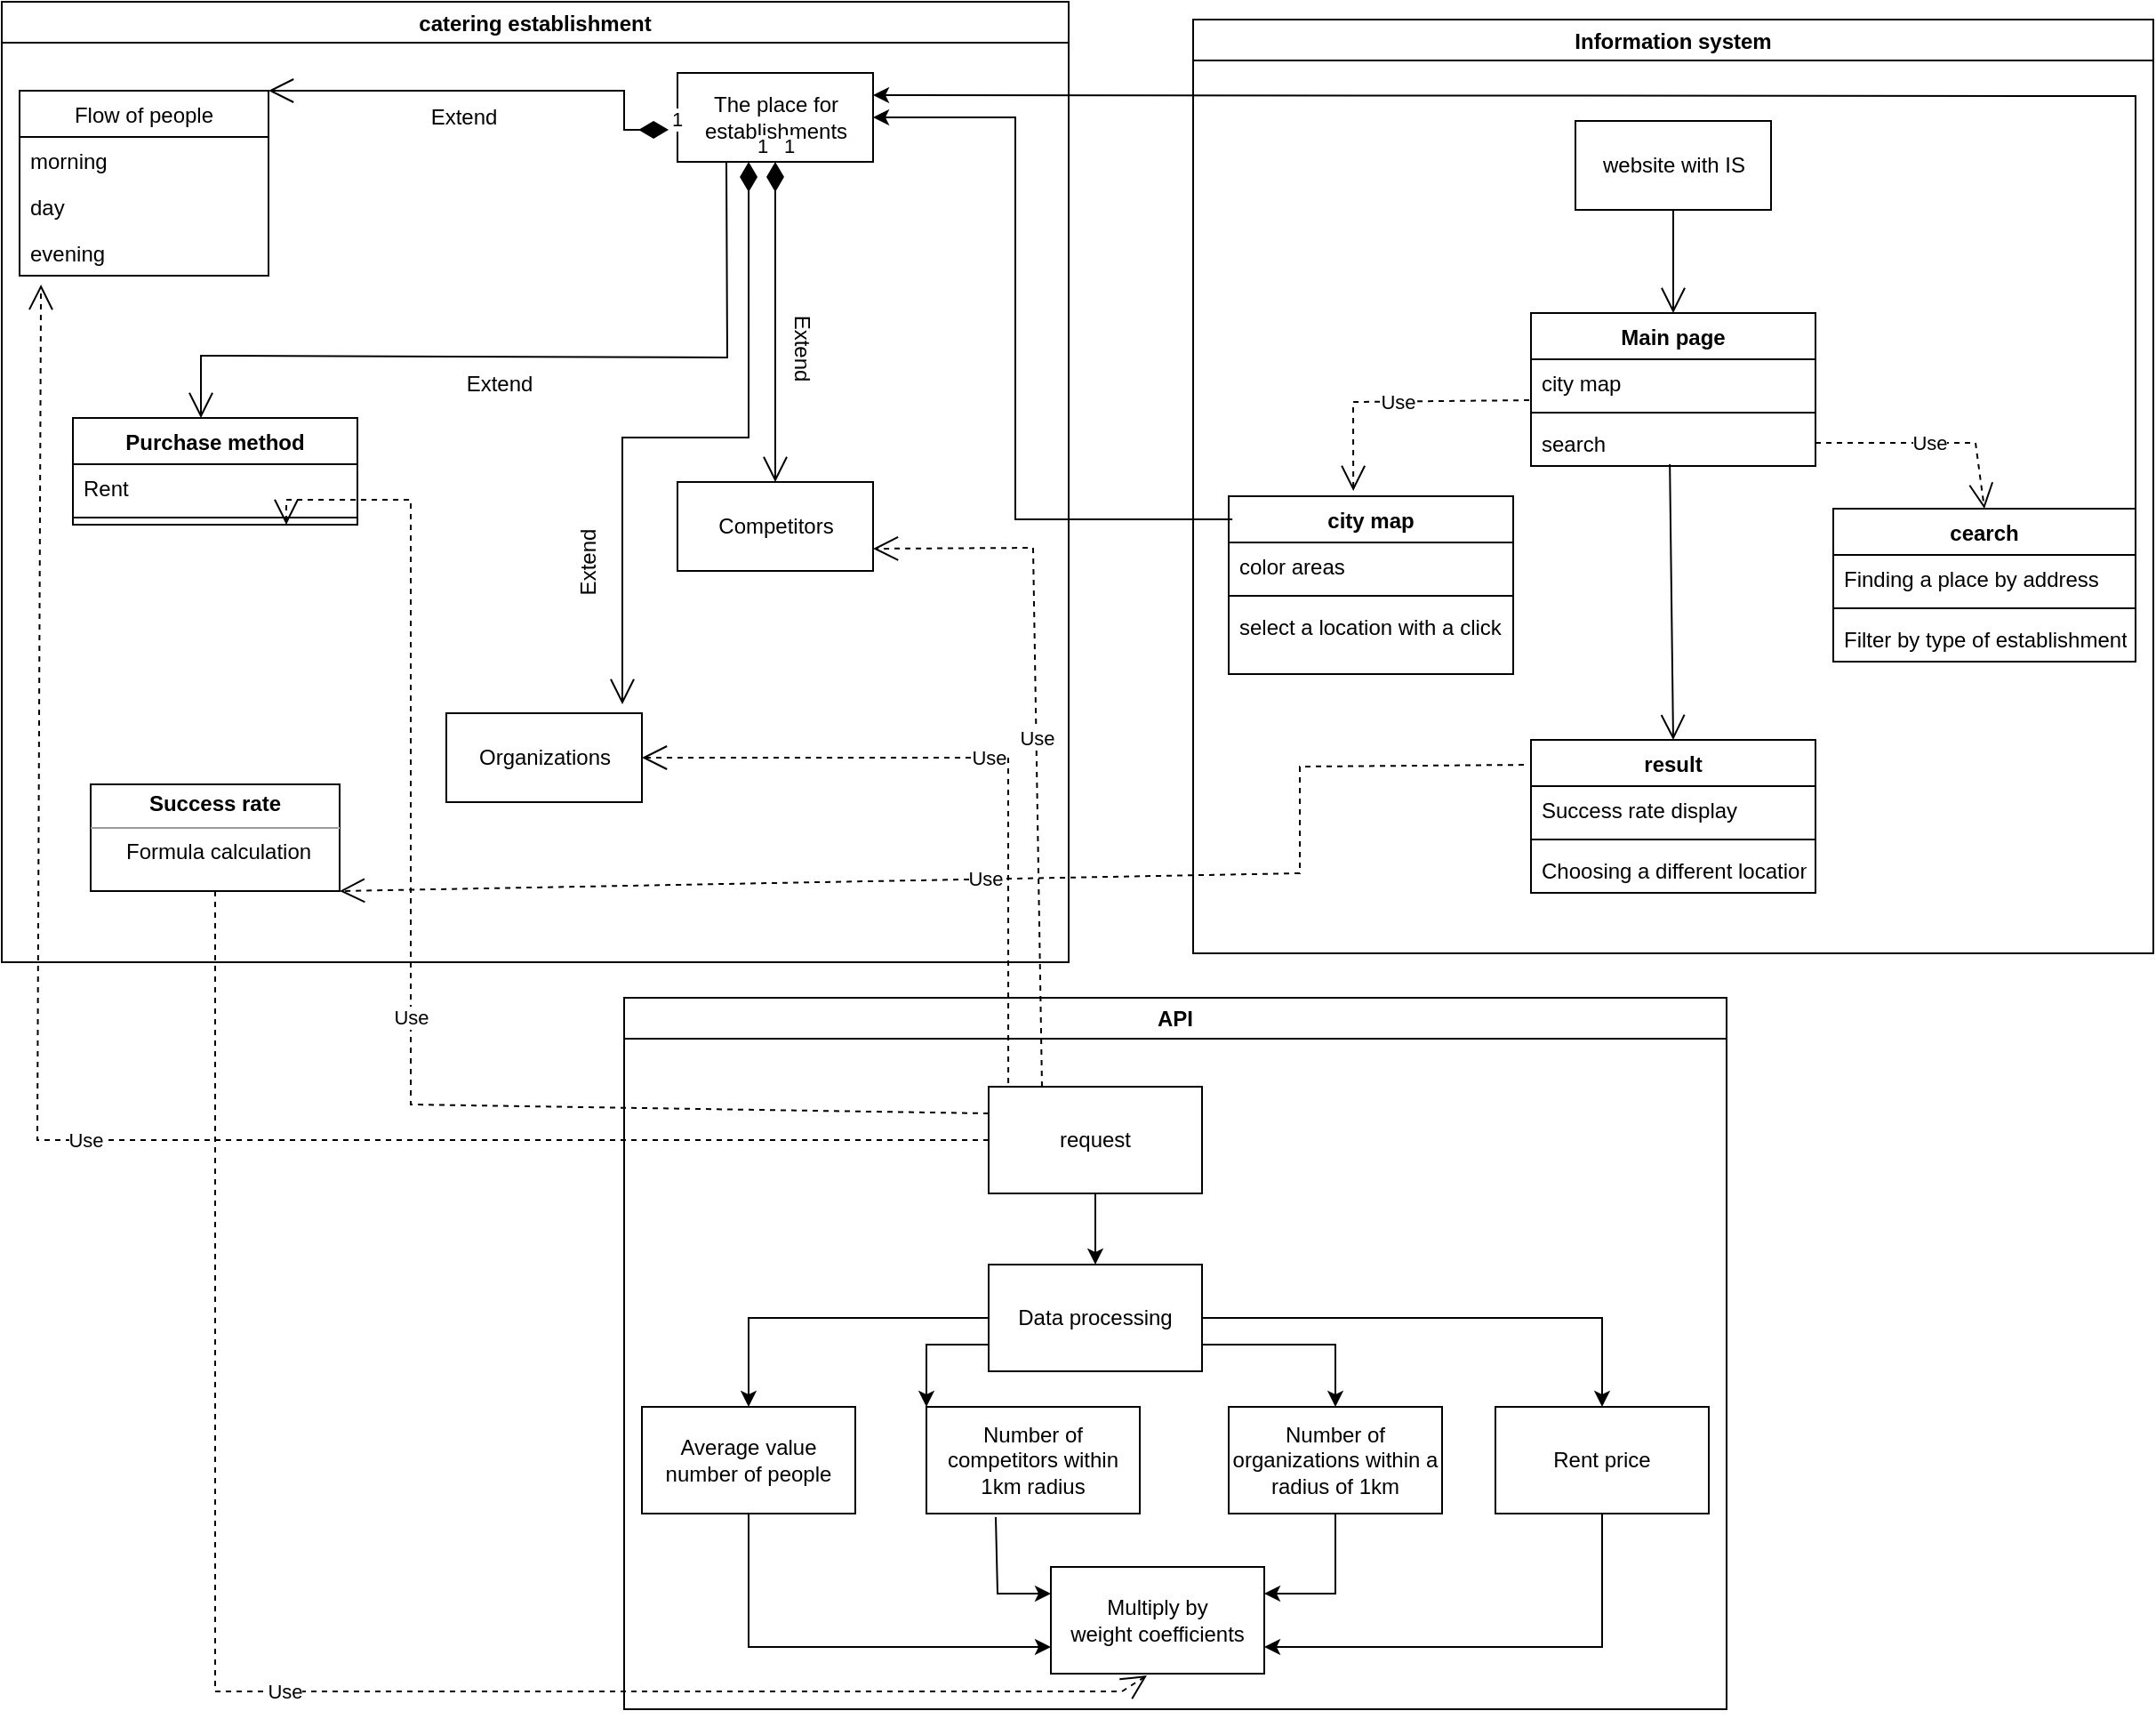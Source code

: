 <mxfile version="21.1.5" type="github">
  <diagram id="f5yUyD6KKq8jayXpuYPE" name="Страница 1">
    <mxGraphModel dx="1674" dy="764" grid="1" gridSize="10" guides="1" tooltips="1" connect="1" arrows="1" fold="1" page="1" pageScale="1" pageWidth="2339" pageHeight="3300" math="0" shadow="0">
      <root>
        <mxCell id="0" />
        <mxCell id="1" parent="0" />
        <mxCell id="iyEZ0BcaZ3wanud6Fexl-12" value="catering establishment" style="swimlane;fillColor=#FFFFFF;" parent="1" vertex="1">
          <mxGeometry x="80" y="60" width="600" height="540" as="geometry" />
        </mxCell>
        <mxCell id="wwn3d40SEtQBQKHxU6Fn-5" value="&lt;div&gt;The place for&lt;/div&gt;&lt;div&gt;establishments&lt;/div&gt;" style="html=1;" parent="iyEZ0BcaZ3wanud6Fexl-12" vertex="1">
          <mxGeometry x="380" y="40" width="110" height="50" as="geometry" />
        </mxCell>
        <mxCell id="wwn3d40SEtQBQKHxU6Fn-10" value="Flow of people" style="swimlane;fontStyle=0;childLayout=stackLayout;horizontal=1;startSize=26;fillColor=none;horizontalStack=0;resizeParent=1;resizeParentMax=0;resizeLast=0;collapsible=1;marginBottom=0;" parent="iyEZ0BcaZ3wanud6Fexl-12" vertex="1">
          <mxGeometry x="10" y="50" width="140" height="104" as="geometry" />
        </mxCell>
        <mxCell id="wwn3d40SEtQBQKHxU6Fn-11" value="morning" style="text;strokeColor=none;fillColor=none;align=left;verticalAlign=top;spacingLeft=4;spacingRight=4;overflow=hidden;rotatable=0;points=[[0,0.5],[1,0.5]];portConstraint=eastwest;" parent="wwn3d40SEtQBQKHxU6Fn-10" vertex="1">
          <mxGeometry y="26" width="140" height="26" as="geometry" />
        </mxCell>
        <mxCell id="wwn3d40SEtQBQKHxU6Fn-12" value="day" style="text;strokeColor=none;fillColor=none;align=left;verticalAlign=top;spacingLeft=4;spacingRight=4;overflow=hidden;rotatable=0;points=[[0,0.5],[1,0.5]];portConstraint=eastwest;" parent="wwn3d40SEtQBQKHxU6Fn-10" vertex="1">
          <mxGeometry y="52" width="140" height="26" as="geometry" />
        </mxCell>
        <mxCell id="wwn3d40SEtQBQKHxU6Fn-13" value="evening" style="text;strokeColor=none;fillColor=none;align=left;verticalAlign=top;spacingLeft=4;spacingRight=4;overflow=hidden;rotatable=0;points=[[0,0.5],[1,0.5]];portConstraint=eastwest;" parent="wwn3d40SEtQBQKHxU6Fn-10" vertex="1">
          <mxGeometry y="78" width="140" height="26" as="geometry" />
        </mxCell>
        <mxCell id="wwn3d40SEtQBQKHxU6Fn-24" value="Purchase method" style="swimlane;fontStyle=1;align=center;verticalAlign=top;childLayout=stackLayout;horizontal=1;startSize=26;horizontalStack=0;resizeParent=1;resizeParentMax=0;resizeLast=0;collapsible=1;marginBottom=0;" parent="iyEZ0BcaZ3wanud6Fexl-12" vertex="1">
          <mxGeometry x="40" y="234" width="160" height="60" as="geometry" />
        </mxCell>
        <mxCell id="wwn3d40SEtQBQKHxU6Fn-25" value="Rent" style="text;strokeColor=none;fillColor=none;align=left;verticalAlign=top;spacingLeft=4;spacingRight=4;overflow=hidden;rotatable=0;points=[[0,0.5],[1,0.5]];portConstraint=eastwest;" parent="wwn3d40SEtQBQKHxU6Fn-24" vertex="1">
          <mxGeometry y="26" width="160" height="26" as="geometry" />
        </mxCell>
        <mxCell id="wwn3d40SEtQBQKHxU6Fn-26" value="" style="line;strokeWidth=1;fillColor=none;align=left;verticalAlign=middle;spacingTop=-1;spacingLeft=3;spacingRight=3;rotatable=0;labelPosition=right;points=[];portConstraint=eastwest;strokeColor=inherit;" parent="wwn3d40SEtQBQKHxU6Fn-24" vertex="1">
          <mxGeometry y="52" width="160" height="8" as="geometry" />
        </mxCell>
        <mxCell id="wwn3d40SEtQBQKHxU6Fn-28" value="" style="endArrow=open;endFill=1;endSize=12;html=1;rounded=0;exitX=0.25;exitY=1;exitDx=0;exitDy=0;entryX=0.45;entryY=0;entryDx=0;entryDy=0;entryPerimeter=0;" parent="iyEZ0BcaZ3wanud6Fexl-12" source="wwn3d40SEtQBQKHxU6Fn-5" target="wwn3d40SEtQBQKHxU6Fn-24" edge="1">
          <mxGeometry width="160" relative="1" as="geometry">
            <mxPoint x="200" y="199" as="sourcePoint" />
            <mxPoint x="310" y="300" as="targetPoint" />
            <Array as="points">
              <mxPoint x="408" y="200" />
              <mxPoint x="112" y="199" />
            </Array>
          </mxGeometry>
        </mxCell>
        <mxCell id="wwn3d40SEtQBQKHxU6Fn-30" value="1" style="endArrow=open;html=1;endSize=12;startArrow=diamondThin;startSize=14;startFill=1;edgeStyle=orthogonalEdgeStyle;align=left;verticalAlign=bottom;rounded=0;exitX=-0.045;exitY=0.64;exitDx=0;exitDy=0;exitPerimeter=0;entryX=1;entryY=0;entryDx=0;entryDy=0;" parent="iyEZ0BcaZ3wanud6Fexl-12" source="wwn3d40SEtQBQKHxU6Fn-5" target="wwn3d40SEtQBQKHxU6Fn-10" edge="1">
          <mxGeometry x="-1" y="3" relative="1" as="geometry">
            <mxPoint x="250" y="140" as="sourcePoint" />
            <mxPoint x="190" y="60" as="targetPoint" />
            <Array as="points">
              <mxPoint x="350" y="72" />
              <mxPoint x="350" y="50" />
              <mxPoint x="170" y="50" />
            </Array>
          </mxGeometry>
        </mxCell>
        <mxCell id="h9QCJ2mr4pfKKbu2D78e-3" value="Competitors" style="html=1;" parent="iyEZ0BcaZ3wanud6Fexl-12" vertex="1">
          <mxGeometry x="380" y="270" width="110" height="50" as="geometry" />
        </mxCell>
        <mxCell id="h9QCJ2mr4pfKKbu2D78e-4" value="1" style="endArrow=open;html=1;endSize=12;startArrow=diamondThin;startSize=14;startFill=1;edgeStyle=orthogonalEdgeStyle;align=left;verticalAlign=bottom;rounded=0;exitX=0.5;exitY=1;exitDx=0;exitDy=0;entryX=0.5;entryY=0;entryDx=0;entryDy=0;" parent="iyEZ0BcaZ3wanud6Fexl-12" source="wwn3d40SEtQBQKHxU6Fn-5" target="h9QCJ2mr4pfKKbu2D78e-3" edge="1">
          <mxGeometry x="-1" y="3" relative="1" as="geometry">
            <mxPoint x="400" y="230" as="sourcePoint" />
            <mxPoint x="560" y="230" as="targetPoint" />
          </mxGeometry>
        </mxCell>
        <mxCell id="h9QCJ2mr4pfKKbu2D78e-5" value="Organizations" style="html=1;" parent="iyEZ0BcaZ3wanud6Fexl-12" vertex="1">
          <mxGeometry x="250" y="400" width="110" height="50" as="geometry" />
        </mxCell>
        <mxCell id="h9QCJ2mr4pfKKbu2D78e-6" value="1" style="endArrow=open;html=1;endSize=12;startArrow=diamondThin;startSize=14;startFill=1;edgeStyle=orthogonalEdgeStyle;align=left;verticalAlign=bottom;rounded=0;exitX=0.364;exitY=1;exitDx=0;exitDy=0;exitPerimeter=0;entryX=0.9;entryY=-0.1;entryDx=0;entryDy=0;entryPerimeter=0;" parent="iyEZ0BcaZ3wanud6Fexl-12" source="wwn3d40SEtQBQKHxU6Fn-5" target="h9QCJ2mr4pfKKbu2D78e-5" edge="1">
          <mxGeometry x="-1" y="3" relative="1" as="geometry">
            <mxPoint x="290" y="370" as="sourcePoint" />
            <mxPoint x="450" y="370" as="targetPoint" />
          </mxGeometry>
        </mxCell>
        <mxCell id="h9QCJ2mr4pfKKbu2D78e-43" value="&lt;p style=&quot;margin:0px;margin-top:4px;text-align:center;&quot;&gt;&lt;b&gt;Success rate&lt;/b&gt;&lt;br&gt;&lt;/p&gt;&lt;hr size=&quot;1&quot;&gt;&lt;div style=&quot;height:2px;&quot;&gt;&amp;nbsp; &amp;nbsp; &amp;nbsp; Formula calculation&lt;/div&gt;" style="verticalAlign=top;align=left;overflow=fill;fontSize=12;fontFamily=Helvetica;html=1;" parent="iyEZ0BcaZ3wanud6Fexl-12" vertex="1">
          <mxGeometry x="50" y="440" width="140" height="60" as="geometry" />
        </mxCell>
        <mxCell id="NUMPlhjeMCNtuRnaxhGX-1" value="Extend" style="text;html=1;strokeColor=none;fillColor=none;align=center;verticalAlign=middle;whiteSpace=wrap;rounded=0;" parent="iyEZ0BcaZ3wanud6Fexl-12" vertex="1">
          <mxGeometry x="250" y="200" width="60" height="30" as="geometry" />
        </mxCell>
        <mxCell id="NUMPlhjeMCNtuRnaxhGX-5" value="Extend" style="text;html=1;strokeColor=none;fillColor=none;align=center;verticalAlign=middle;whiteSpace=wrap;rounded=0;" parent="iyEZ0BcaZ3wanud6Fexl-12" vertex="1">
          <mxGeometry x="230" y="50" width="60" height="30" as="geometry" />
        </mxCell>
        <mxCell id="NUMPlhjeMCNtuRnaxhGX-6" value="Extend" style="text;html=1;strokeColor=none;fillColor=none;align=center;verticalAlign=middle;whiteSpace=wrap;rounded=0;rotation=-90;" parent="iyEZ0BcaZ3wanud6Fexl-12" vertex="1">
          <mxGeometry x="300" y="300" width="60" height="30" as="geometry" />
        </mxCell>
        <mxCell id="NUMPlhjeMCNtuRnaxhGX-7" value="Extend" style="text;html=1;strokeColor=none;fillColor=none;align=center;verticalAlign=middle;whiteSpace=wrap;rounded=0;rotation=90;" parent="iyEZ0BcaZ3wanud6Fexl-12" vertex="1">
          <mxGeometry x="420" y="180" width="60" height="30" as="geometry" />
        </mxCell>
        <mxCell id="iyEZ0BcaZ3wanud6Fexl-13" value="Information system" style="swimlane;fillColor=#FFFFFF;" parent="1" vertex="1">
          <mxGeometry x="750" y="70" width="540" height="525" as="geometry" />
        </mxCell>
        <mxCell id="h9QCJ2mr4pfKKbu2D78e-8" value="website with IS" style="html=1;" parent="iyEZ0BcaZ3wanud6Fexl-13" vertex="1">
          <mxGeometry x="215" y="57" width="110" height="50" as="geometry" />
        </mxCell>
        <mxCell id="h9QCJ2mr4pfKKbu2D78e-15" value="Main page" style="swimlane;fontStyle=1;align=center;verticalAlign=top;childLayout=stackLayout;horizontal=1;startSize=26;horizontalStack=0;resizeParent=1;resizeParentMax=0;resizeLast=0;collapsible=1;marginBottom=0;" parent="iyEZ0BcaZ3wanud6Fexl-13" vertex="1">
          <mxGeometry x="190" y="165" width="160" height="86" as="geometry" />
        </mxCell>
        <mxCell id="h9QCJ2mr4pfKKbu2D78e-16" value="city map" style="text;strokeColor=none;fillColor=none;align=left;verticalAlign=top;spacingLeft=4;spacingRight=4;overflow=hidden;rotatable=0;points=[[0,0.5],[1,0.5]];portConstraint=eastwest;" parent="h9QCJ2mr4pfKKbu2D78e-15" vertex="1">
          <mxGeometry y="26" width="160" height="26" as="geometry" />
        </mxCell>
        <mxCell id="h9QCJ2mr4pfKKbu2D78e-17" value="" style="line;strokeWidth=1;fillColor=none;align=left;verticalAlign=middle;spacingTop=-1;spacingLeft=3;spacingRight=3;rotatable=0;labelPosition=right;points=[];portConstraint=eastwest;strokeColor=inherit;" parent="h9QCJ2mr4pfKKbu2D78e-15" vertex="1">
          <mxGeometry y="52" width="160" height="8" as="geometry" />
        </mxCell>
        <mxCell id="h9QCJ2mr4pfKKbu2D78e-18" value="search" style="text;strokeColor=none;fillColor=none;align=left;verticalAlign=top;spacingLeft=4;spacingRight=4;overflow=hidden;rotatable=0;points=[[0,0.5],[1,0.5]];portConstraint=eastwest;" parent="h9QCJ2mr4pfKKbu2D78e-15" vertex="1">
          <mxGeometry y="60" width="160" height="26" as="geometry" />
        </mxCell>
        <mxCell id="h9QCJ2mr4pfKKbu2D78e-26" value="city map" style="swimlane;fontStyle=1;align=center;verticalAlign=top;childLayout=stackLayout;horizontal=1;startSize=26;horizontalStack=0;resizeParent=1;resizeParentMax=0;resizeLast=0;collapsible=1;marginBottom=0;" parent="iyEZ0BcaZ3wanud6Fexl-13" vertex="1">
          <mxGeometry x="20" y="268" width="160" height="100" as="geometry" />
        </mxCell>
        <mxCell id="h9QCJ2mr4pfKKbu2D78e-27" value="color areas" style="text;strokeColor=none;fillColor=none;align=left;verticalAlign=top;spacingLeft=4;spacingRight=4;overflow=hidden;rotatable=0;points=[[0,0.5],[1,0.5]];portConstraint=eastwest;" parent="h9QCJ2mr4pfKKbu2D78e-26" vertex="1">
          <mxGeometry y="26" width="160" height="26" as="geometry" />
        </mxCell>
        <mxCell id="h9QCJ2mr4pfKKbu2D78e-28" value="" style="line;strokeWidth=1;fillColor=none;align=left;verticalAlign=middle;spacingTop=-1;spacingLeft=3;spacingRight=3;rotatable=0;labelPosition=right;points=[];portConstraint=eastwest;strokeColor=inherit;" parent="h9QCJ2mr4pfKKbu2D78e-26" vertex="1">
          <mxGeometry y="52" width="160" height="8" as="geometry" />
        </mxCell>
        <mxCell id="h9QCJ2mr4pfKKbu2D78e-29" value="select a location with a click" style="text;strokeColor=none;fillColor=none;align=left;verticalAlign=top;spacingLeft=4;spacingRight=4;overflow=hidden;rotatable=0;points=[[0,0.5],[1,0.5]];portConstraint=eastwest;" parent="h9QCJ2mr4pfKKbu2D78e-26" vertex="1">
          <mxGeometry y="60" width="160" height="40" as="geometry" />
        </mxCell>
        <mxCell id="h9QCJ2mr4pfKKbu2D78e-30" value="cearch" style="swimlane;fontStyle=1;align=center;verticalAlign=top;childLayout=stackLayout;horizontal=1;startSize=26;horizontalStack=0;resizeParent=1;resizeParentMax=0;resizeLast=0;collapsible=1;marginBottom=0;" parent="iyEZ0BcaZ3wanud6Fexl-13" vertex="1">
          <mxGeometry x="360" y="275" width="170" height="86" as="geometry" />
        </mxCell>
        <mxCell id="h9QCJ2mr4pfKKbu2D78e-31" value="Finding a place by address" style="text;strokeColor=none;fillColor=none;align=left;verticalAlign=top;spacingLeft=4;spacingRight=4;overflow=hidden;rotatable=0;points=[[0,0.5],[1,0.5]];portConstraint=eastwest;" parent="h9QCJ2mr4pfKKbu2D78e-30" vertex="1">
          <mxGeometry y="26" width="170" height="26" as="geometry" />
        </mxCell>
        <mxCell id="h9QCJ2mr4pfKKbu2D78e-32" value="" style="line;strokeWidth=1;fillColor=none;align=left;verticalAlign=middle;spacingTop=-1;spacingLeft=3;spacingRight=3;rotatable=0;labelPosition=right;points=[];portConstraint=eastwest;strokeColor=inherit;" parent="h9QCJ2mr4pfKKbu2D78e-30" vertex="1">
          <mxGeometry y="52" width="170" height="8" as="geometry" />
        </mxCell>
        <mxCell id="h9QCJ2mr4pfKKbu2D78e-33" value="Filter by type of establishment" style="text;strokeColor=none;fillColor=none;align=left;verticalAlign=top;spacingLeft=4;spacingRight=4;overflow=hidden;rotatable=0;points=[[0,0.5],[1,0.5]];portConstraint=eastwest;" parent="h9QCJ2mr4pfKKbu2D78e-30" vertex="1">
          <mxGeometry y="60" width="170" height="26" as="geometry" />
        </mxCell>
        <mxCell id="h9QCJ2mr4pfKKbu2D78e-34" value="Use" style="endArrow=open;endSize=12;dashed=1;html=1;rounded=0;exitX=-0.006;exitY=0.885;exitDx=0;exitDy=0;exitPerimeter=0;entryX=0.438;entryY=-0.03;entryDx=0;entryDy=0;entryPerimeter=0;" parent="iyEZ0BcaZ3wanud6Fexl-13" source="h9QCJ2mr4pfKKbu2D78e-16" target="h9QCJ2mr4pfKKbu2D78e-26" edge="1">
          <mxGeometry width="160" relative="1" as="geometry">
            <mxPoint x="160" y="425" as="sourcePoint" />
            <mxPoint x="320" y="425" as="targetPoint" />
            <Array as="points">
              <mxPoint x="90" y="215" />
            </Array>
          </mxGeometry>
        </mxCell>
        <mxCell id="h9QCJ2mr4pfKKbu2D78e-35" value="Use" style="endArrow=open;endSize=12;dashed=1;html=1;rounded=0;exitX=1;exitY=0.5;exitDx=0;exitDy=0;entryX=0.5;entryY=0;entryDx=0;entryDy=0;" parent="iyEZ0BcaZ3wanud6Fexl-13" source="h9QCJ2mr4pfKKbu2D78e-18" target="h9QCJ2mr4pfKKbu2D78e-30" edge="1">
          <mxGeometry width="160" relative="1" as="geometry">
            <mxPoint x="390" y="235" as="sourcePoint" />
            <mxPoint x="550" y="235" as="targetPoint" />
            <Array as="points">
              <mxPoint x="440" y="238" />
            </Array>
          </mxGeometry>
        </mxCell>
        <mxCell id="h9QCJ2mr4pfKKbu2D78e-36" value="" style="endArrow=open;endFill=1;endSize=12;html=1;rounded=0;exitX=0.5;exitY=1;exitDx=0;exitDy=0;entryX=0.5;entryY=0;entryDx=0;entryDy=0;" parent="iyEZ0BcaZ3wanud6Fexl-13" source="h9QCJ2mr4pfKKbu2D78e-8" target="h9QCJ2mr4pfKKbu2D78e-15" edge="1">
          <mxGeometry width="160" relative="1" as="geometry">
            <mxPoint x="270" y="135" as="sourcePoint" />
            <mxPoint x="430" y="135" as="targetPoint" />
          </mxGeometry>
        </mxCell>
        <mxCell id="h9QCJ2mr4pfKKbu2D78e-37" value="result" style="swimlane;fontStyle=1;align=center;verticalAlign=top;childLayout=stackLayout;horizontal=1;startSize=26;horizontalStack=0;resizeParent=1;resizeParentMax=0;resizeLast=0;collapsible=1;marginBottom=0;" parent="iyEZ0BcaZ3wanud6Fexl-13" vertex="1">
          <mxGeometry x="190" y="405" width="160" height="86" as="geometry" />
        </mxCell>
        <mxCell id="h9QCJ2mr4pfKKbu2D78e-38" value="Success rate display" style="text;strokeColor=none;fillColor=none;align=left;verticalAlign=top;spacingLeft=4;spacingRight=4;overflow=hidden;rotatable=0;points=[[0,0.5],[1,0.5]];portConstraint=eastwest;" parent="h9QCJ2mr4pfKKbu2D78e-37" vertex="1">
          <mxGeometry y="26" width="160" height="26" as="geometry" />
        </mxCell>
        <mxCell id="h9QCJ2mr4pfKKbu2D78e-39" value="" style="line;strokeWidth=1;fillColor=none;align=left;verticalAlign=middle;spacingTop=-1;spacingLeft=3;spacingRight=3;rotatable=0;labelPosition=right;points=[];portConstraint=eastwest;strokeColor=inherit;" parent="h9QCJ2mr4pfKKbu2D78e-37" vertex="1">
          <mxGeometry y="52" width="160" height="8" as="geometry" />
        </mxCell>
        <mxCell id="h9QCJ2mr4pfKKbu2D78e-40" value="Choosing a different location" style="text;strokeColor=none;fillColor=none;align=left;verticalAlign=top;spacingLeft=4;spacingRight=4;overflow=hidden;rotatable=0;points=[[0,0.5],[1,0.5]];portConstraint=eastwest;" parent="h9QCJ2mr4pfKKbu2D78e-37" vertex="1">
          <mxGeometry y="60" width="160" height="26" as="geometry" />
        </mxCell>
        <mxCell id="h9QCJ2mr4pfKKbu2D78e-41" value="" style="endArrow=open;endFill=1;endSize=12;html=1;rounded=0;exitX=0.488;exitY=0.962;exitDx=0;exitDy=0;exitPerimeter=0;entryX=0.5;entryY=0;entryDx=0;entryDy=0;" parent="iyEZ0BcaZ3wanud6Fexl-13" source="h9QCJ2mr4pfKKbu2D78e-18" target="h9QCJ2mr4pfKKbu2D78e-37" edge="1">
          <mxGeometry width="160" relative="1" as="geometry">
            <mxPoint x="260" y="355" as="sourcePoint" />
            <mxPoint x="420" y="355" as="targetPoint" />
          </mxGeometry>
        </mxCell>
        <mxCell id="h9QCJ2mr4pfKKbu2D78e-48" value="Use" style="endArrow=open;endSize=12;dashed=1;html=1;rounded=0;exitX=-0.025;exitY=0.163;exitDx=0;exitDy=0;exitPerimeter=0;entryX=1;entryY=1;entryDx=0;entryDy=0;" parent="1" source="h9QCJ2mr4pfKKbu2D78e-37" target="h9QCJ2mr4pfKKbu2D78e-43" edge="1">
          <mxGeometry width="160" relative="1" as="geometry">
            <mxPoint x="850" y="520" as="sourcePoint" />
            <mxPoint x="1010" y="520" as="targetPoint" />
            <Array as="points">
              <mxPoint x="810" y="490" />
              <mxPoint x="810" y="550" />
            </Array>
          </mxGeometry>
        </mxCell>
        <mxCell id="NUMPlhjeMCNtuRnaxhGX-3" value="" style="endArrow=classic;html=1;rounded=0;exitX=0.013;exitY=0.13;exitDx=0;exitDy=0;exitPerimeter=0;entryX=1;entryY=0.5;entryDx=0;entryDy=0;" parent="1" source="h9QCJ2mr4pfKKbu2D78e-26" target="wwn3d40SEtQBQKHxU6Fn-5" edge="1">
          <mxGeometry width="50" height="50" relative="1" as="geometry">
            <mxPoint x="700" y="320" as="sourcePoint" />
            <mxPoint x="620" y="290" as="targetPoint" />
            <Array as="points">
              <mxPoint x="650" y="351" />
              <mxPoint x="650" y="125" />
            </Array>
          </mxGeometry>
        </mxCell>
        <mxCell id="NUMPlhjeMCNtuRnaxhGX-4" value="" style="endArrow=classic;html=1;rounded=0;entryX=1;entryY=0.25;entryDx=0;entryDy=0;exitX=1;exitY=0;exitDx=0;exitDy=0;" parent="1" source="h9QCJ2mr4pfKKbu2D78e-30" target="wwn3d40SEtQBQKHxU6Fn-5" edge="1">
          <mxGeometry width="50" height="50" relative="1" as="geometry">
            <mxPoint x="700" y="320" as="sourcePoint" />
            <mxPoint x="750" y="270" as="targetPoint" />
            <Array as="points">
              <mxPoint x="1280" y="113" />
            </Array>
          </mxGeometry>
        </mxCell>
        <mxCell id="NUMPlhjeMCNtuRnaxhGX-10" value="API" style="swimlane;whiteSpace=wrap;html=1;" parent="1" vertex="1">
          <mxGeometry x="430" y="620" width="620" height="400" as="geometry" />
        </mxCell>
        <mxCell id="NUMPlhjeMCNtuRnaxhGX-11" value="request" style="rounded=0;whiteSpace=wrap;html=1;" parent="NUMPlhjeMCNtuRnaxhGX-10" vertex="1">
          <mxGeometry x="205" y="50" width="120" height="60" as="geometry" />
        </mxCell>
        <mxCell id="NUMPlhjeMCNtuRnaxhGX-29" value="Data processing" style="rounded=0;whiteSpace=wrap;html=1;" parent="NUMPlhjeMCNtuRnaxhGX-10" vertex="1">
          <mxGeometry x="205" y="150" width="120" height="60" as="geometry" />
        </mxCell>
        <mxCell id="NUMPlhjeMCNtuRnaxhGX-30" value="" style="endArrow=classic;html=1;rounded=0;exitX=0.5;exitY=1;exitDx=0;exitDy=0;entryX=0.5;entryY=0;entryDx=0;entryDy=0;" parent="NUMPlhjeMCNtuRnaxhGX-10" source="NUMPlhjeMCNtuRnaxhGX-11" target="NUMPlhjeMCNtuRnaxhGX-29" edge="1">
          <mxGeometry width="50" height="50" relative="1" as="geometry">
            <mxPoint x="270" y="300" as="sourcePoint" />
            <mxPoint x="320" y="250" as="targetPoint" />
          </mxGeometry>
        </mxCell>
        <mxCell id="NUMPlhjeMCNtuRnaxhGX-31" value="&lt;div&gt;Average value&lt;/div&gt;&lt;div&gt;number of people&lt;/div&gt;" style="rounded=0;whiteSpace=wrap;html=1;" parent="NUMPlhjeMCNtuRnaxhGX-10" vertex="1">
          <mxGeometry x="10" y="230" width="120" height="60" as="geometry" />
        </mxCell>
        <mxCell id="NUMPlhjeMCNtuRnaxhGX-34" value="Rent price" style="rounded=0;whiteSpace=wrap;html=1;" parent="NUMPlhjeMCNtuRnaxhGX-10" vertex="1">
          <mxGeometry x="490" y="230" width="120" height="60" as="geometry" />
        </mxCell>
        <mxCell id="NUMPlhjeMCNtuRnaxhGX-33" value="Number of organizations within a radius of 1km" style="rounded=0;whiteSpace=wrap;html=1;" parent="NUMPlhjeMCNtuRnaxhGX-10" vertex="1">
          <mxGeometry x="340" y="230" width="120" height="60" as="geometry" />
        </mxCell>
        <mxCell id="NUMPlhjeMCNtuRnaxhGX-32" value="Number of competitors within 1km radius" style="rounded=0;whiteSpace=wrap;html=1;" parent="NUMPlhjeMCNtuRnaxhGX-10" vertex="1">
          <mxGeometry x="170" y="230" width="120" height="60" as="geometry" />
        </mxCell>
        <mxCell id="NUMPlhjeMCNtuRnaxhGX-35" value="" style="endArrow=classic;html=1;rounded=0;exitX=0;exitY=0.5;exitDx=0;exitDy=0;entryX=0.5;entryY=0;entryDx=0;entryDy=0;" parent="NUMPlhjeMCNtuRnaxhGX-10" source="NUMPlhjeMCNtuRnaxhGX-29" target="NUMPlhjeMCNtuRnaxhGX-31" edge="1">
          <mxGeometry width="50" height="50" relative="1" as="geometry">
            <mxPoint x="270" y="70" as="sourcePoint" />
            <mxPoint x="320" y="20" as="targetPoint" />
            <Array as="points">
              <mxPoint x="70" y="180" />
            </Array>
          </mxGeometry>
        </mxCell>
        <mxCell id="NUMPlhjeMCNtuRnaxhGX-37" value="" style="endArrow=classic;html=1;rounded=0;exitX=0;exitY=0.75;exitDx=0;exitDy=0;entryX=0;entryY=0;entryDx=0;entryDy=0;" parent="NUMPlhjeMCNtuRnaxhGX-10" source="NUMPlhjeMCNtuRnaxhGX-29" target="NUMPlhjeMCNtuRnaxhGX-32" edge="1">
          <mxGeometry width="50" height="50" relative="1" as="geometry">
            <mxPoint x="270" y="70" as="sourcePoint" />
            <mxPoint x="200" y="228" as="targetPoint" />
            <Array as="points">
              <mxPoint x="170" y="195" />
            </Array>
          </mxGeometry>
        </mxCell>
        <mxCell id="NUMPlhjeMCNtuRnaxhGX-38" value="" style="endArrow=classic;html=1;rounded=0;exitX=1;exitY=0.75;exitDx=0;exitDy=0;entryX=0.5;entryY=0;entryDx=0;entryDy=0;" parent="NUMPlhjeMCNtuRnaxhGX-10" source="NUMPlhjeMCNtuRnaxhGX-29" target="NUMPlhjeMCNtuRnaxhGX-33" edge="1">
          <mxGeometry width="50" height="50" relative="1" as="geometry">
            <mxPoint x="270" y="70" as="sourcePoint" />
            <mxPoint x="320" y="20" as="targetPoint" />
            <Array as="points">
              <mxPoint x="400" y="195" />
            </Array>
          </mxGeometry>
        </mxCell>
        <mxCell id="NUMPlhjeMCNtuRnaxhGX-39" value="" style="endArrow=classic;html=1;rounded=0;exitX=1;exitY=0.5;exitDx=0;exitDy=0;entryX=0.5;entryY=0;entryDx=0;entryDy=0;" parent="NUMPlhjeMCNtuRnaxhGX-10" source="NUMPlhjeMCNtuRnaxhGX-29" target="NUMPlhjeMCNtuRnaxhGX-34" edge="1">
          <mxGeometry width="50" height="50" relative="1" as="geometry">
            <mxPoint x="270" y="70" as="sourcePoint" />
            <mxPoint x="320" y="20" as="targetPoint" />
            <Array as="points">
              <mxPoint x="550" y="180" />
            </Array>
          </mxGeometry>
        </mxCell>
        <mxCell id="NUMPlhjeMCNtuRnaxhGX-40" value="&lt;div&gt;Multiply by&lt;/div&gt;&lt;div&gt;weight coefficients&lt;/div&gt;" style="rounded=0;whiteSpace=wrap;html=1;" parent="NUMPlhjeMCNtuRnaxhGX-10" vertex="1">
          <mxGeometry x="240" y="320" width="120" height="60" as="geometry" />
        </mxCell>
        <mxCell id="NUMPlhjeMCNtuRnaxhGX-44" value="" style="endArrow=classic;html=1;rounded=0;exitX=0.5;exitY=1;exitDx=0;exitDy=0;entryX=0;entryY=0.75;entryDx=0;entryDy=0;" parent="NUMPlhjeMCNtuRnaxhGX-10" source="NUMPlhjeMCNtuRnaxhGX-31" target="NUMPlhjeMCNtuRnaxhGX-40" edge="1">
          <mxGeometry width="50" height="50" relative="1" as="geometry">
            <mxPoint x="300" y="280" as="sourcePoint" />
            <mxPoint x="350" y="230" as="targetPoint" />
            <Array as="points">
              <mxPoint x="70" y="365" />
            </Array>
          </mxGeometry>
        </mxCell>
        <mxCell id="NUMPlhjeMCNtuRnaxhGX-43" value="" style="endArrow=classic;html=1;rounded=0;exitX=0.325;exitY=1.033;exitDx=0;exitDy=0;exitPerimeter=0;entryX=0;entryY=0.25;entryDx=0;entryDy=0;" parent="NUMPlhjeMCNtuRnaxhGX-10" source="NUMPlhjeMCNtuRnaxhGX-32" target="NUMPlhjeMCNtuRnaxhGX-40" edge="1">
          <mxGeometry width="50" height="50" relative="1" as="geometry">
            <mxPoint x="290" y="270" as="sourcePoint" />
            <mxPoint x="340" y="220" as="targetPoint" />
            <Array as="points">
              <mxPoint x="210" y="335" />
            </Array>
          </mxGeometry>
        </mxCell>
        <mxCell id="NUMPlhjeMCNtuRnaxhGX-42" value="" style="endArrow=classic;html=1;rounded=0;exitX=0.5;exitY=1;exitDx=0;exitDy=0;entryX=1;entryY=0.25;entryDx=0;entryDy=0;" parent="NUMPlhjeMCNtuRnaxhGX-10" source="NUMPlhjeMCNtuRnaxhGX-33" target="NUMPlhjeMCNtuRnaxhGX-40" edge="1">
          <mxGeometry width="50" height="50" relative="1" as="geometry">
            <mxPoint x="280" y="260" as="sourcePoint" />
            <mxPoint x="330" y="210" as="targetPoint" />
            <Array as="points">
              <mxPoint x="400" y="335" />
            </Array>
          </mxGeometry>
        </mxCell>
        <mxCell id="NUMPlhjeMCNtuRnaxhGX-41" value="" style="endArrow=classic;html=1;rounded=0;entryX=1;entryY=0.75;entryDx=0;entryDy=0;exitX=0.5;exitY=1;exitDx=0;exitDy=0;" parent="NUMPlhjeMCNtuRnaxhGX-10" source="NUMPlhjeMCNtuRnaxhGX-34" target="NUMPlhjeMCNtuRnaxhGX-40" edge="1">
          <mxGeometry width="50" height="50" relative="1" as="geometry">
            <mxPoint x="270" y="250" as="sourcePoint" />
            <mxPoint x="320" y="200" as="targetPoint" />
            <Array as="points">
              <mxPoint x="550" y="365" />
            </Array>
          </mxGeometry>
        </mxCell>
        <mxCell id="NUMPlhjeMCNtuRnaxhGX-45" value="Use" style="endArrow=open;endSize=12;dashed=1;html=1;rounded=0;exitX=0.5;exitY=1;exitDx=0;exitDy=0;entryX=0.45;entryY=1.017;entryDx=0;entryDy=0;entryPerimeter=0;" parent="1" source="h9QCJ2mr4pfKKbu2D78e-43" target="NUMPlhjeMCNtuRnaxhGX-40" edge="1">
          <mxGeometry width="160" relative="1" as="geometry">
            <mxPoint x="230" y="660" as="sourcePoint" />
            <mxPoint x="320" y="820" as="targetPoint" />
            <Array as="points">
              <mxPoint x="200" y="1010" />
              <mxPoint x="710" y="1010" />
            </Array>
          </mxGeometry>
        </mxCell>
        <mxCell id="NUMPlhjeMCNtuRnaxhGX-46" value="Use" style="endArrow=open;endSize=12;dashed=1;html=1;rounded=0;exitX=0.092;exitY=-0.033;exitDx=0;exitDy=0;exitPerimeter=0;entryX=1;entryY=0.5;entryDx=0;entryDy=0;" parent="1" source="NUMPlhjeMCNtuRnaxhGX-11" target="h9QCJ2mr4pfKKbu2D78e-5" edge="1">
          <mxGeometry width="160" relative="1" as="geometry">
            <mxPoint x="949" y="239" as="sourcePoint" />
            <mxPoint x="480" y="550" as="targetPoint" />
            <Array as="points">
              <mxPoint x="646" y="485" />
            </Array>
          </mxGeometry>
        </mxCell>
        <mxCell id="NUMPlhjeMCNtuRnaxhGX-47" value="Use" style="endArrow=open;endSize=12;dashed=1;html=1;rounded=0;exitX=0.25;exitY=0;exitDx=0;exitDy=0;entryX=1;entryY=0.75;entryDx=0;entryDy=0;" parent="1" source="NUMPlhjeMCNtuRnaxhGX-11" target="h9QCJ2mr4pfKKbu2D78e-3" edge="1">
          <mxGeometry width="160" relative="1" as="geometry">
            <mxPoint x="450" y="435" as="sourcePoint" />
            <mxPoint x="570" y="350" as="targetPoint" />
            <Array as="points">
              <mxPoint x="660" y="367" />
            </Array>
          </mxGeometry>
        </mxCell>
        <mxCell id="NUMPlhjeMCNtuRnaxhGX-48" value="Use" style="endArrow=open;endSize=12;dashed=1;html=1;rounded=0;exitX=0;exitY=0.25;exitDx=0;exitDy=0;entryX=0.75;entryY=1;entryDx=0;entryDy=0;" parent="1" source="NUMPlhjeMCNtuRnaxhGX-11" target="wwn3d40SEtQBQKHxU6Fn-24" edge="1">
          <mxGeometry width="160" relative="1" as="geometry">
            <mxPoint x="590" y="680" as="sourcePoint" />
            <mxPoint x="330" y="320" as="targetPoint" />
            <Array as="points">
              <mxPoint x="310" y="680" />
              <mxPoint x="310" y="570" />
              <mxPoint x="310" y="340" />
              <mxPoint x="240" y="340" />
            </Array>
          </mxGeometry>
        </mxCell>
        <mxCell id="NUMPlhjeMCNtuRnaxhGX-49" value="Use" style="endArrow=open;endSize=12;dashed=1;html=1;rounded=0;exitX=0;exitY=0.5;exitDx=0;exitDy=0;entryX=0.086;entryY=1.192;entryDx=0;entryDy=0;entryPerimeter=0;" parent="1" source="NUMPlhjeMCNtuRnaxhGX-11" target="wwn3d40SEtQBQKHxU6Fn-13" edge="1">
          <mxGeometry width="160" relative="1" as="geometry">
            <mxPoint x="470" y="455" as="sourcePoint" />
            <mxPoint x="120" y="160" as="targetPoint" />
            <Array as="points">
              <mxPoint x="100" y="700" />
            </Array>
          </mxGeometry>
        </mxCell>
      </root>
    </mxGraphModel>
  </diagram>
</mxfile>
